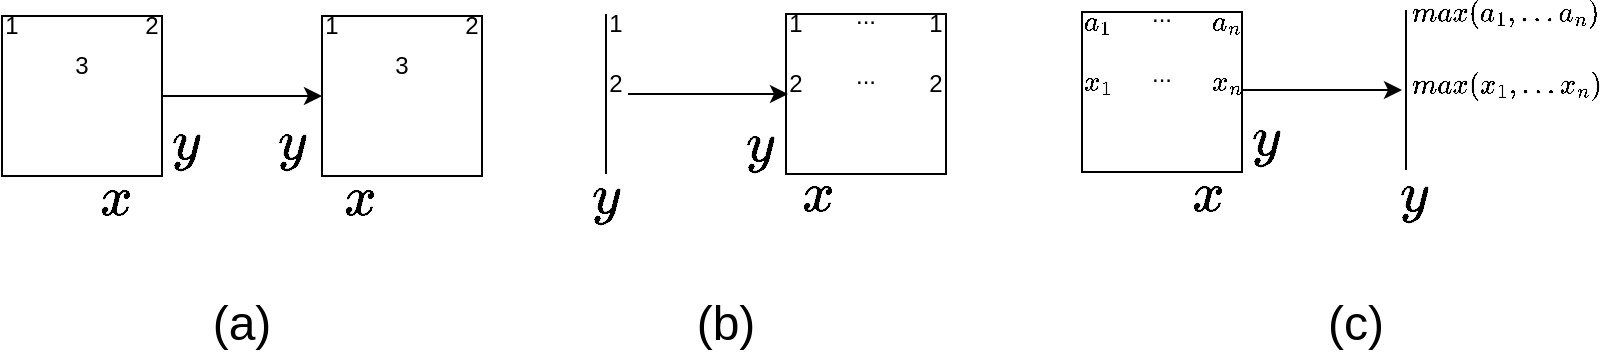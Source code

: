 <mxfile version="16.2.4"><diagram id="8pk2ijS_yuyzSnDPM8W4" name="Page-1"><mxGraphModel dx="2755" dy="1460" grid="1" gridSize="10" guides="1" tooltips="1" connect="1" arrows="1" fold="1" page="1" pageScale="1" pageWidth="850" pageHeight="1100" math="1" shadow="0"><root><mxCell id="0"/><mxCell id="1" parent="0"/><mxCell id="bAGZf1BKt-7c5Ge2Cwku-1" value="" style="whiteSpace=wrap;html=1;aspect=fixed;" vertex="1" parent="1"><mxGeometry y="25" width="80" height="80" as="geometry"/></mxCell><mxCell id="bAGZf1BKt-7c5Ge2Cwku-2" value="" style="whiteSpace=wrap;html=1;aspect=fixed;" vertex="1" parent="1"><mxGeometry x="160" y="25" width="80" height="80" as="geometry"/></mxCell><mxCell id="bAGZf1BKt-7c5Ge2Cwku-3" value="1" style="text;html=1;strokeColor=none;fillColor=none;align=center;verticalAlign=middle;whiteSpace=wrap;rounded=0;" vertex="1" parent="1"><mxGeometry y="25" width="10" height="10" as="geometry"/></mxCell><mxCell id="bAGZf1BKt-7c5Ge2Cwku-4" value="1" style="text;html=1;strokeColor=none;fillColor=none;align=center;verticalAlign=middle;whiteSpace=wrap;rounded=0;" vertex="1" parent="1"><mxGeometry x="160" y="25" width="10" height="10" as="geometry"/></mxCell><mxCell id="bAGZf1BKt-7c5Ge2Cwku-5" value="2" style="text;html=1;strokeColor=none;fillColor=none;align=center;verticalAlign=middle;whiteSpace=wrap;rounded=0;" vertex="1" parent="1"><mxGeometry x="70" y="25" width="10" height="10" as="geometry"/></mxCell><mxCell id="bAGZf1BKt-7c5Ge2Cwku-6" value="2" style="text;html=1;strokeColor=none;fillColor=none;align=center;verticalAlign=middle;whiteSpace=wrap;rounded=0;" vertex="1" parent="1"><mxGeometry x="230" y="25" width="10" height="10" as="geometry"/></mxCell><mxCell id="bAGZf1BKt-7c5Ge2Cwku-7" value="" style="endArrow=classic;html=1;rounded=0;exitX=1;exitY=0.5;exitDx=0;exitDy=0;entryX=0;entryY=0.5;entryDx=0;entryDy=0;" edge="1" parent="1" source="bAGZf1BKt-7c5Ge2Cwku-1" target="bAGZf1BKt-7c5Ge2Cwku-2"><mxGeometry width="50" height="50" relative="1" as="geometry"><mxPoint x="90" y="115" as="sourcePoint"/><mxPoint x="140" y="65" as="targetPoint"/></mxGeometry></mxCell><mxCell id="bAGZf1BKt-7c5Ge2Cwku-8" value="" style="endArrow=none;html=1;rounded=0;entryX=0;entryY=0;entryDx=0;entryDy=0;exitX=0;exitY=1;exitDx=0;exitDy=0;startArrow=none;" edge="1" parent="1" source="bAGZf1BKt-7c5Ge2Cwku-13"><mxGeometry width="50" height="50" relative="1" as="geometry"><mxPoint x="302" y="104" as="sourcePoint"/><mxPoint x="302" y="24" as="targetPoint"/></mxGeometry></mxCell><mxCell id="bAGZf1BKt-7c5Ge2Cwku-9" value="1" style="text;html=1;strokeColor=none;fillColor=none;align=center;verticalAlign=middle;whiteSpace=wrap;rounded=0;" vertex="1" parent="1"><mxGeometry x="302" y="24" width="10" height="10" as="geometry"/></mxCell><mxCell id="bAGZf1BKt-7c5Ge2Cwku-10" value="" style="whiteSpace=wrap;html=1;aspect=fixed;" vertex="1" parent="1"><mxGeometry x="392" y="24" width="80" height="80" as="geometry"/></mxCell><mxCell id="bAGZf1BKt-7c5Ge2Cwku-11" value="1" style="text;html=1;strokeColor=none;fillColor=none;align=center;verticalAlign=middle;whiteSpace=wrap;rounded=0;" vertex="1" parent="1"><mxGeometry x="392" y="24" width="10" height="10" as="geometry"/></mxCell><mxCell id="bAGZf1BKt-7c5Ge2Cwku-12" value="1" style="text;html=1;strokeColor=none;fillColor=none;align=center;verticalAlign=middle;whiteSpace=wrap;rounded=0;" vertex="1" parent="1"><mxGeometry x="462" y="24" width="10" height="10" as="geometry"/></mxCell><mxCell id="bAGZf1BKt-7c5Ge2Cwku-13" value="2" style="text;html=1;strokeColor=none;fillColor=none;align=center;verticalAlign=middle;whiteSpace=wrap;rounded=0;" vertex="1" parent="1"><mxGeometry x="302" y="54" width="10" height="10" as="geometry"/></mxCell><mxCell id="bAGZf1BKt-7c5Ge2Cwku-14" value="" style="endArrow=none;html=1;rounded=0;entryX=0;entryY=0;entryDx=0;entryDy=0;exitX=0;exitY=1;exitDx=0;exitDy=0;" edge="1" parent="1" target="bAGZf1BKt-7c5Ge2Cwku-13"><mxGeometry width="50" height="50" relative="1" as="geometry"><mxPoint x="302.0" y="104" as="sourcePoint"/><mxPoint x="302.0" y="24" as="targetPoint"/></mxGeometry></mxCell><mxCell id="bAGZf1BKt-7c5Ge2Cwku-15" value="2" style="text;html=1;strokeColor=none;fillColor=none;align=center;verticalAlign=middle;whiteSpace=wrap;rounded=0;" vertex="1" parent="1"><mxGeometry x="462" y="54" width="10" height="10" as="geometry"/></mxCell><mxCell id="bAGZf1BKt-7c5Ge2Cwku-16" value="2" style="text;html=1;strokeColor=none;fillColor=none;align=center;verticalAlign=middle;whiteSpace=wrap;rounded=0;" vertex="1" parent="1"><mxGeometry x="392" y="54" width="10" height="10" as="geometry"/></mxCell><mxCell id="bAGZf1BKt-7c5Ge2Cwku-17" value="..." style="text;html=1;strokeColor=none;fillColor=none;align=center;verticalAlign=middle;whiteSpace=wrap;rounded=0;" vertex="1" parent="1"><mxGeometry x="407" y="20" width="50" height="10" as="geometry"/></mxCell><mxCell id="bAGZf1BKt-7c5Ge2Cwku-19" value="..." style="text;html=1;strokeColor=none;fillColor=none;align=center;verticalAlign=middle;whiteSpace=wrap;rounded=0;" vertex="1" parent="1"><mxGeometry x="407" y="50" width="50" height="10" as="geometry"/></mxCell><mxCell id="bAGZf1BKt-7c5Ge2Cwku-20" value="3" style="text;html=1;strokeColor=none;fillColor=none;align=center;verticalAlign=middle;whiteSpace=wrap;rounded=0;" vertex="1" parent="1"><mxGeometry x="35" y="45" width="10" height="10" as="geometry"/></mxCell><mxCell id="bAGZf1BKt-7c5Ge2Cwku-21" value="3" style="text;html=1;strokeColor=none;fillColor=none;align=center;verticalAlign=middle;whiteSpace=wrap;rounded=0;" vertex="1" parent="1"><mxGeometry x="195" y="45" width="10" height="10" as="geometry"/></mxCell><mxCell id="bAGZf1BKt-7c5Ge2Cwku-22" value="" style="endArrow=classic;html=1;rounded=0;exitX=1;exitY=0.5;exitDx=0;exitDy=0;entryX=0;entryY=0.5;entryDx=0;entryDy=0;" edge="1" parent="1"><mxGeometry width="50" height="50" relative="1" as="geometry"><mxPoint x="313" y="64" as="sourcePoint"/><mxPoint x="393" y="64" as="targetPoint"/></mxGeometry></mxCell><mxCell id="bAGZf1BKt-7c5Ge2Cwku-23" value="&lt;font style=&quot;font-size: 24px&quot;&gt;$$x$$&lt;/font&gt;" style="text;html=1;strokeColor=none;fillColor=none;align=center;verticalAlign=middle;whiteSpace=wrap;rounded=0;" vertex="1" parent="1"><mxGeometry x="42" y="105" width="30" height="24" as="geometry"/></mxCell><mxCell id="bAGZf1BKt-7c5Ge2Cwku-24" value="&lt;font style=&quot;font-size: 24px&quot;&gt;$$y$$&lt;/font&gt;" style="text;html=1;strokeColor=none;fillColor=none;align=center;verticalAlign=middle;whiteSpace=wrap;rounded=0;" vertex="1" parent="1"><mxGeometry x="77" y="77" width="30" height="24" as="geometry"/></mxCell><mxCell id="bAGZf1BKt-7c5Ge2Cwku-25" value="&lt;font style=&quot;font-size: 24px&quot;&gt;$$x$$&lt;/font&gt;" style="text;html=1;strokeColor=none;fillColor=none;align=center;verticalAlign=middle;whiteSpace=wrap;rounded=0;" vertex="1" parent="1"><mxGeometry x="164" y="105" width="30" height="24" as="geometry"/></mxCell><mxCell id="bAGZf1BKt-7c5Ge2Cwku-26" value="&lt;font style=&quot;font-size: 24px&quot;&gt;$$y$$&lt;/font&gt;" style="text;html=1;strokeColor=none;fillColor=none;align=center;verticalAlign=middle;whiteSpace=wrap;rounded=0;" vertex="1" parent="1"><mxGeometry x="130" y="77" width="30" height="24" as="geometry"/></mxCell><mxCell id="bAGZf1BKt-7c5Ge2Cwku-27" value="&lt;font style=&quot;font-size: 24px&quot;&gt;$$x$$&lt;/font&gt;" style="text;html=1;strokeColor=none;fillColor=none;align=center;verticalAlign=middle;whiteSpace=wrap;rounded=0;" vertex="1" parent="1"><mxGeometry x="393" y="103" width="30" height="24" as="geometry"/></mxCell><mxCell id="bAGZf1BKt-7c5Ge2Cwku-28" value="&lt;font style=&quot;font-size: 24px&quot;&gt;$$y$$&lt;/font&gt;" style="text;html=1;strokeColor=none;fillColor=none;align=center;verticalAlign=middle;whiteSpace=wrap;rounded=0;" vertex="1" parent="1"><mxGeometry x="364" y="78" width="30" height="24" as="geometry"/></mxCell><mxCell id="bAGZf1BKt-7c5Ge2Cwku-29" value="&lt;font style=&quot;font-size: 24px&quot;&gt;$$y$$&lt;/font&gt;" style="text;html=1;strokeColor=none;fillColor=none;align=center;verticalAlign=middle;whiteSpace=wrap;rounded=0;" vertex="1" parent="1"><mxGeometry x="287" y="104" width="30" height="24" as="geometry"/></mxCell><mxCell id="bAGZf1BKt-7c5Ge2Cwku-30" value="" style="whiteSpace=wrap;html=1;aspect=fixed;" vertex="1" parent="1"><mxGeometry x="540" y="23" width="80" height="80" as="geometry"/></mxCell><mxCell id="bAGZf1BKt-7c5Ge2Cwku-31" value="$$a_1$$" style="text;html=1;strokeColor=none;fillColor=none;align=center;verticalAlign=middle;whiteSpace=wrap;rounded=0;" vertex="1" parent="1"><mxGeometry x="543" y="23" width="10" height="10" as="geometry"/></mxCell><mxCell id="bAGZf1BKt-7c5Ge2Cwku-32" value="$$a_n$$" style="text;html=1;strokeColor=none;fillColor=none;align=center;verticalAlign=middle;whiteSpace=wrap;rounded=0;" vertex="1" parent="1"><mxGeometry x="607" y="23" width="10" height="10" as="geometry"/></mxCell><mxCell id="bAGZf1BKt-7c5Ge2Cwku-33" value="$$x_n$$" style="text;html=1;strokeColor=none;fillColor=none;align=center;verticalAlign=middle;whiteSpace=wrap;rounded=0;" vertex="1" parent="1"><mxGeometry x="608" y="53" width="10" height="10" as="geometry"/></mxCell><mxCell id="bAGZf1BKt-7c5Ge2Cwku-34" value="$$x_1$$" style="text;html=1;strokeColor=none;fillColor=none;align=center;verticalAlign=middle;whiteSpace=wrap;rounded=0;" vertex="1" parent="1"><mxGeometry x="543" y="53" width="10" height="10" as="geometry"/></mxCell><mxCell id="bAGZf1BKt-7c5Ge2Cwku-35" value="..." style="text;html=1;strokeColor=none;fillColor=none;align=center;verticalAlign=middle;whiteSpace=wrap;rounded=0;" vertex="1" parent="1"><mxGeometry x="555" y="19" width="50" height="10" as="geometry"/></mxCell><mxCell id="bAGZf1BKt-7c5Ge2Cwku-36" value="..." style="text;html=1;strokeColor=none;fillColor=none;align=center;verticalAlign=middle;whiteSpace=wrap;rounded=0;" vertex="1" parent="1"><mxGeometry x="555" y="49" width="50" height="10" as="geometry"/></mxCell><mxCell id="bAGZf1BKt-7c5Ge2Cwku-37" value="&lt;font style=&quot;font-size: 24px&quot;&gt;$$x$$&lt;/font&gt;" style="text;html=1;strokeColor=none;fillColor=none;align=center;verticalAlign=middle;whiteSpace=wrap;rounded=0;" vertex="1" parent="1"><mxGeometry x="588" y="103" width="30" height="24" as="geometry"/></mxCell><mxCell id="bAGZf1BKt-7c5Ge2Cwku-38" value="&lt;font style=&quot;font-size: 24px&quot;&gt;$$y$$&lt;/font&gt;" style="text;html=1;strokeColor=none;fillColor=none;align=center;verticalAlign=middle;whiteSpace=wrap;rounded=0;" vertex="1" parent="1"><mxGeometry x="617" y="75" width="30" height="24" as="geometry"/></mxCell><mxCell id="bAGZf1BKt-7c5Ge2Cwku-39" value="" style="endArrow=none;html=1;rounded=0;entryX=0;entryY=0;entryDx=0;entryDy=0;exitX=0;exitY=1;exitDx=0;exitDy=0;startArrow=none;" edge="1" parent="1"><mxGeometry width="50" height="50" relative="1" as="geometry"><mxPoint x="702" y="62" as="sourcePoint"/><mxPoint x="702" y="22" as="targetPoint"/></mxGeometry></mxCell><mxCell id="bAGZf1BKt-7c5Ge2Cwku-40" value="$$max(a_1,...a_n)$$" style="text;html=1;strokeColor=none;fillColor=none;align=center;verticalAlign=middle;whiteSpace=wrap;rounded=0;" vertex="1" parent="1"><mxGeometry x="722" y="19" width="60" height="10" as="geometry"/></mxCell><mxCell id="bAGZf1BKt-7c5Ge2Cwku-42" value="" style="endArrow=none;html=1;rounded=0;entryX=0;entryY=0;entryDx=0;entryDy=0;exitX=0;exitY=1;exitDx=0;exitDy=0;" edge="1" parent="1"><mxGeometry width="50" height="50" relative="1" as="geometry"><mxPoint x="702.0" y="102" as="sourcePoint"/><mxPoint x="702" y="52" as="targetPoint"/></mxGeometry></mxCell><mxCell id="bAGZf1BKt-7c5Ge2Cwku-43" value="&lt;font style=&quot;font-size: 24px&quot;&gt;$$y$$&lt;/font&gt;" style="text;html=1;strokeColor=none;fillColor=none;align=center;verticalAlign=middle;whiteSpace=wrap;rounded=0;" vertex="1" parent="1"><mxGeometry x="691" y="103" width="30" height="24" as="geometry"/></mxCell><mxCell id="bAGZf1BKt-7c5Ge2Cwku-44" value="" style="endArrow=classic;html=1;rounded=0;exitX=1;exitY=0.5;exitDx=0;exitDy=0;entryX=0;entryY=0.5;entryDx=0;entryDy=0;" edge="1" parent="1"><mxGeometry width="50" height="50" relative="1" as="geometry"><mxPoint x="620" y="62" as="sourcePoint"/><mxPoint x="700" y="62" as="targetPoint"/></mxGeometry></mxCell><mxCell id="bAGZf1BKt-7c5Ge2Cwku-47" value="$$max(x_1,...x_n)$$" style="text;html=1;strokeColor=none;fillColor=none;align=center;verticalAlign=middle;whiteSpace=wrap;rounded=0;" vertex="1" parent="1"><mxGeometry x="722" y="55" width="60" height="10" as="geometry"/></mxCell><mxCell id="bAGZf1BKt-7c5Ge2Cwku-49" value="&lt;font style=&quot;font-size: 24px&quot;&gt;(a)&lt;/font&gt;" style="text;html=1;strokeColor=none;fillColor=none;align=center;verticalAlign=middle;whiteSpace=wrap;rounded=0;fontSize=18;" vertex="1" parent="1"><mxGeometry x="90" y="164" width="60" height="30" as="geometry"/></mxCell><mxCell id="bAGZf1BKt-7c5Ge2Cwku-50" value="&lt;font style=&quot;font-size: 24px&quot;&gt;(b)&lt;/font&gt;" style="text;html=1;strokeColor=none;fillColor=none;align=center;verticalAlign=middle;whiteSpace=wrap;rounded=0;fontSize=18;" vertex="1" parent="1"><mxGeometry x="332" y="164" width="60" height="30" as="geometry"/></mxCell><mxCell id="bAGZf1BKt-7c5Ge2Cwku-51" value="&lt;font style=&quot;font-size: 24px&quot;&gt;(c)&lt;/font&gt;" style="text;html=1;strokeColor=none;fillColor=none;align=center;verticalAlign=middle;whiteSpace=wrap;rounded=0;fontSize=18;" vertex="1" parent="1"><mxGeometry x="647" y="164" width="60" height="30" as="geometry"/></mxCell></root></mxGraphModel></diagram></mxfile>